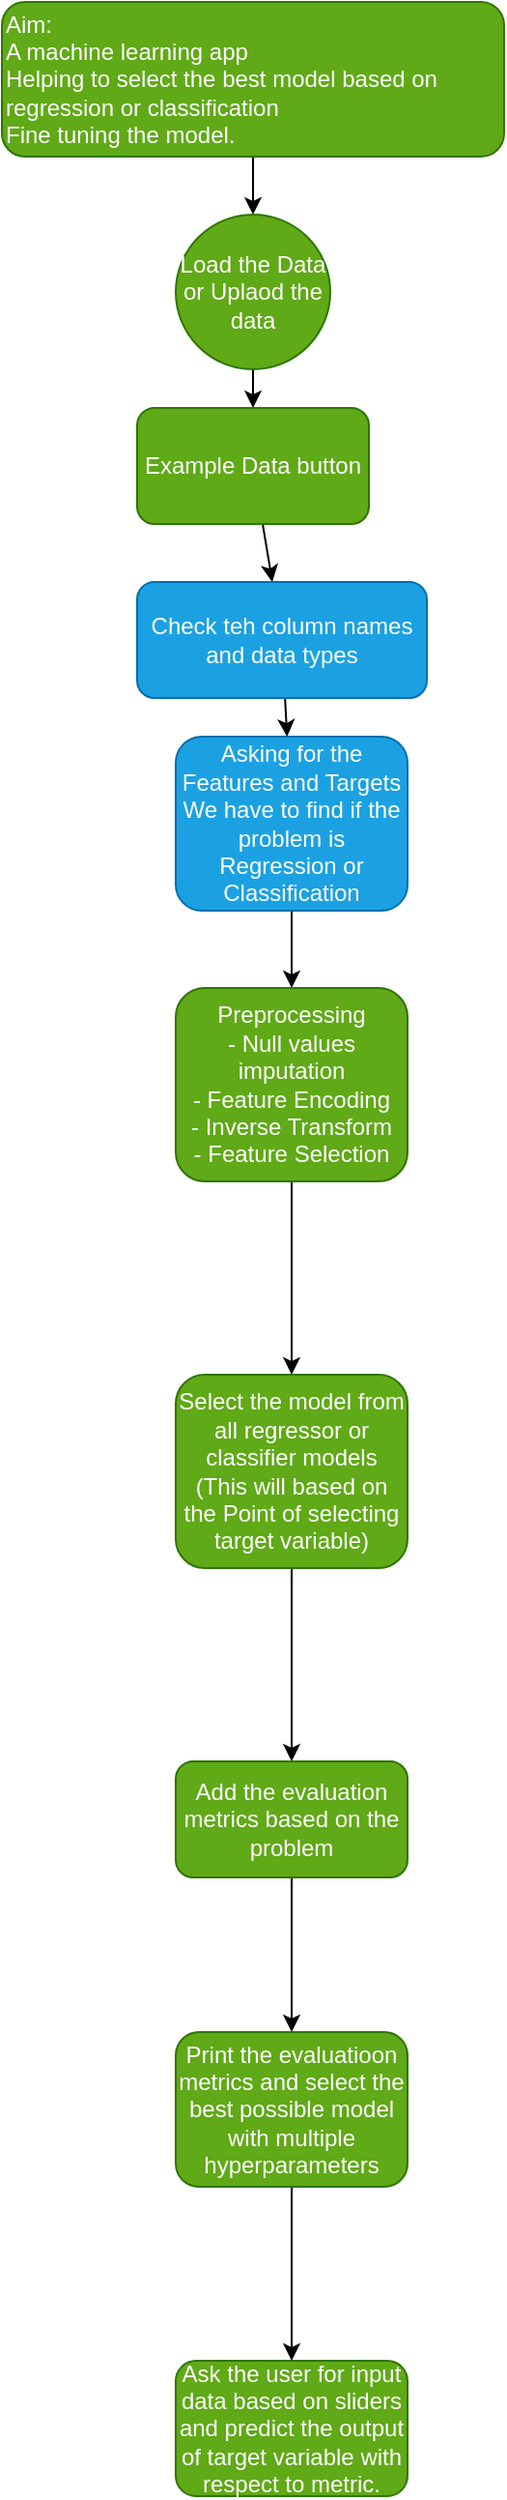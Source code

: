 <mxfile>
    <diagram id="dw0YBQbn5_ff3qUkFx2o" name="Page-1">
        <mxGraphModel dx="257" dy="223" grid="1" gridSize="10" guides="1" tooltips="1" connect="1" arrows="1" fold="1" page="1" pageScale="1" pageWidth="850" pageHeight="1100" math="0" shadow="0">
            <root>
                <mxCell id="0"/>
                <mxCell id="1" parent="0"/>
                <mxCell id="4" value="" style="edgeStyle=none;html=1;" edge="1" parent="1" source="2" target="3">
                    <mxGeometry relative="1" as="geometry"/>
                </mxCell>
                <mxCell id="2" value="&lt;span style=&quot;background-color: initial;&quot;&gt;Aim:&amp;nbsp;&lt;/span&gt;&lt;br&gt;&lt;span style=&quot;background-color: initial;&quot;&gt;A machine learning app&lt;/span&gt;&lt;br&gt;&lt;span style=&quot;background-color: initial;&quot;&gt;Helping to select the best model based on regression or classification&lt;/span&gt;&lt;br&gt;&lt;span style=&quot;background-color: initial;&quot;&gt;Fine tuning the model.&lt;/span&gt;" style="rounded=1;whiteSpace=wrap;html=1;fillColor=#60a917;fontColor=#ffffff;strokeColor=#2D7600;align=left;" vertex="1" parent="1">
                    <mxGeometry x="50" y="20" width="260" height="80" as="geometry"/>
                </mxCell>
                <mxCell id="6" value="" style="edgeStyle=none;html=1;" edge="1" parent="1" source="3" target="5">
                    <mxGeometry relative="1" as="geometry"/>
                </mxCell>
                <mxCell id="3" value="Load the Data&lt;br&gt;or Uplaod the data" style="ellipse;whiteSpace=wrap;html=1;align=center;fillColor=#60a917;strokeColor=#2D7600;fontColor=#ffffff;rounded=1;" vertex="1" parent="1">
                    <mxGeometry x="140" y="130" width="80" height="80" as="geometry"/>
                </mxCell>
                <mxCell id="11" value="" style="edgeStyle=none;html=1;" edge="1" parent="1" source="5" target="10">
                    <mxGeometry relative="1" as="geometry"/>
                </mxCell>
                <mxCell id="5" value="Example Data button" style="whiteSpace=wrap;html=1;fillColor=#60a917;strokeColor=#2D7600;fontColor=#ffffff;rounded=1;" vertex="1" parent="1">
                    <mxGeometry x="120" y="230" width="120" height="60" as="geometry"/>
                </mxCell>
                <mxCell id="14" value="" style="edgeStyle=none;html=1;" edge="1" parent="1" source="7">
                    <mxGeometry relative="1" as="geometry">
                        <mxPoint x="200" y="530" as="targetPoint"/>
                    </mxGeometry>
                </mxCell>
                <mxCell id="7" value="Asking for the Features and Targets&lt;br&gt;We have to find if the problem is Regression or Classification" style="whiteSpace=wrap;html=1;fillColor=#1ba1e2;strokeColor=#006EAF;fontColor=#ffffff;rounded=1;" vertex="1" parent="1">
                    <mxGeometry x="140" y="400" width="120" height="90" as="geometry"/>
                </mxCell>
                <mxCell id="12" value="" style="edgeStyle=none;html=1;" edge="1" parent="1" source="10" target="7">
                    <mxGeometry relative="1" as="geometry"/>
                </mxCell>
                <mxCell id="10" value="Check teh column names and data types" style="whiteSpace=wrap;html=1;fillColor=#1ba1e2;strokeColor=#006EAF;fontColor=#ffffff;rounded=1;" vertex="1" parent="1">
                    <mxGeometry x="120" y="320" width="150" height="60" as="geometry"/>
                </mxCell>
                <mxCell id="17" value="" style="edgeStyle=none;html=1;" edge="1" parent="1" source="15" target="16">
                    <mxGeometry relative="1" as="geometry"/>
                </mxCell>
                <mxCell id="15" value="&lt;span style=&quot;color: rgb(255, 255, 255);&quot;&gt;Preprocessing&lt;/span&gt;&lt;br style=&quot;color: rgb(255, 255, 255);&quot;&gt;&lt;span style=&quot;color: rgb(255, 255, 255);&quot;&gt;- Null values imputation&lt;br&gt;- Feature Encoding&lt;br&gt;- Inverse Transform&lt;br&gt;- Feature Selection&lt;br&gt;&lt;/span&gt;" style="rounded=1;whiteSpace=wrap;html=1;fillColor=#60a917;fontColor=#ffffff;strokeColor=#2D7600;" vertex="1" parent="1">
                    <mxGeometry x="140" y="530" width="120" height="100" as="geometry"/>
                </mxCell>
                <mxCell id="19" value="" style="edgeStyle=none;html=1;" edge="1" parent="1" source="16" target="18">
                    <mxGeometry relative="1" as="geometry"/>
                </mxCell>
                <mxCell id="16" value="Select the model from all regressor or classifier models&lt;br&gt;(This will based on the Point of selecting target variable)" style="whiteSpace=wrap;html=1;fillColor=#60a917;strokeColor=#2D7600;fontColor=#ffffff;rounded=1;" vertex="1" parent="1">
                    <mxGeometry x="140" y="730" width="120" height="100" as="geometry"/>
                </mxCell>
                <mxCell id="21" value="" style="edgeStyle=none;html=1;" edge="1" parent="1" source="18" target="20">
                    <mxGeometry relative="1" as="geometry"/>
                </mxCell>
                <mxCell id="18" value="Add the evaluation metrics based on the problem" style="whiteSpace=wrap;html=1;fillColor=#60a917;strokeColor=#2D7600;fontColor=#ffffff;rounded=1;" vertex="1" parent="1">
                    <mxGeometry x="140" y="930" width="120" height="60" as="geometry"/>
                </mxCell>
                <mxCell id="23" value="" style="edgeStyle=none;html=1;" edge="1" parent="1" source="20" target="22">
                    <mxGeometry relative="1" as="geometry"/>
                </mxCell>
                <mxCell id="20" value="Print the evaluatioon metrics and select the best possible model with multiple hyperparameters" style="whiteSpace=wrap;html=1;fillColor=#60a917;strokeColor=#2D7600;fontColor=#ffffff;rounded=1;" vertex="1" parent="1">
                    <mxGeometry x="140" y="1070" width="120" height="80" as="geometry"/>
                </mxCell>
                <mxCell id="22" value="Ask the user for input data based on sliders and predict the output of target variable with respect to metric." style="whiteSpace=wrap;html=1;fillColor=#60a917;strokeColor=#2D7600;fontColor=#ffffff;rounded=1;" vertex="1" parent="1">
                    <mxGeometry x="140" y="1240" width="120" height="70" as="geometry"/>
                </mxCell>
            </root>
        </mxGraphModel>
    </diagram>
</mxfile>